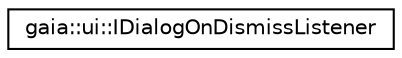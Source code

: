 digraph G
{
  edge [fontname="Helvetica",fontsize="10",labelfontname="Helvetica",labelfontsize="10"];
  node [fontname="Helvetica",fontsize="10",shape=record];
  rankdir=LR;
  Node1 [label="gaia::ui::IDialogOnDismissListener",height=0.2,width=0.4,color="black", fillcolor="white", style="filled",URL="$d5/d0f/classgaia_1_1ui_1_1_i_dialog_on_dismiss_listener.html",tooltip="Interface used to allow the creator of a dialog to run some code when the dialog is dismissed..."];
}
